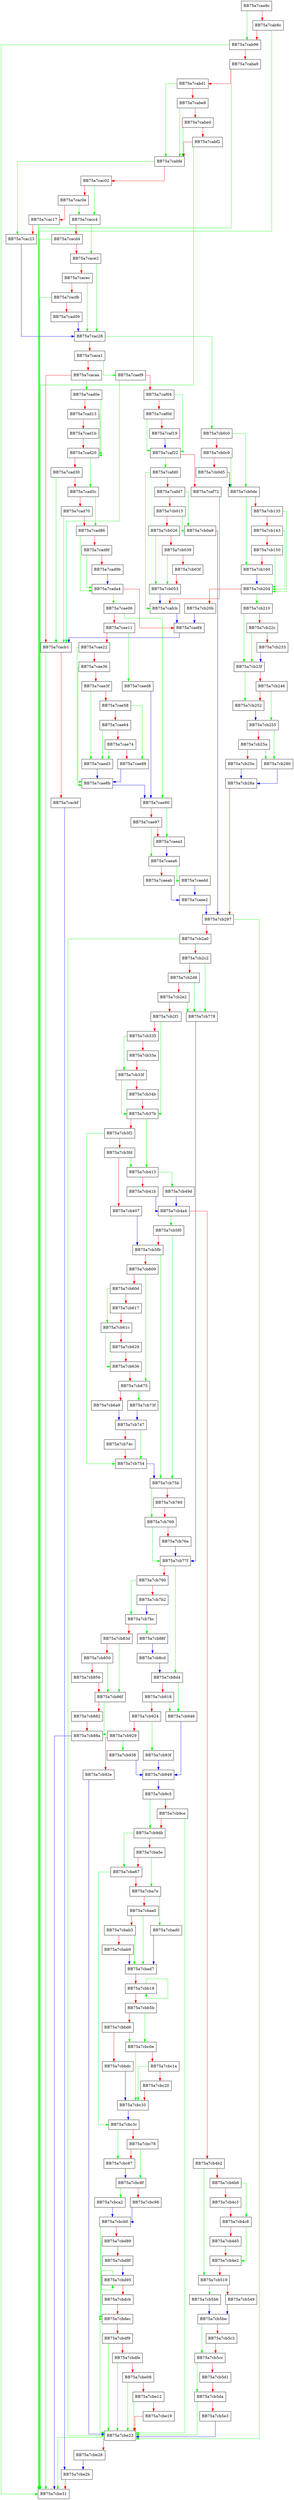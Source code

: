 digraph ProcessRuleOnImageConfig {
  node [shape="box"];
  graph [splines=ortho];
  BB75a7caa9c -> BB75a7cab96 [color="green"];
  BB75a7caa9c -> BB75a7cab8c [color="red"];
  BB75a7cab8c -> BB75a7cbe31 [color="green"];
  BB75a7cab8c -> BB75a7cab96 [color="red"];
  BB75a7cab96 -> BB75a7cbe31 [color="green"];
  BB75a7cab96 -> BB75a7caba9 [color="red"];
  BB75a7caba9 -> BB75a7cbe31 [color="green"];
  BB75a7caba9 -> BB75a7cabd1 [color="red"];
  BB75a7cabd1 -> BB75a7cabfe [color="green"];
  BB75a7cabd1 -> BB75a7cabe8 [color="red"];
  BB75a7cabe8 -> BB75a7cabfe [color="green"];
  BB75a7cabe8 -> BB75a7cabed [color="red"];
  BB75a7cabed -> BB75a7cabfe [color="green"];
  BB75a7cabed -> BB75a7cabf2 [color="red"];
  BB75a7cabf2 -> BB75a7cbe31 [color="green"];
  BB75a7cabf2 -> BB75a7cabfe [color="red"];
  BB75a7cabfe -> BB75a7cac23 [color="green"];
  BB75a7cabfe -> BB75a7cac02 [color="red"];
  BB75a7cac02 -> BB75a7cacc4 [color="green"];
  BB75a7cac02 -> BB75a7cac0e [color="red"];
  BB75a7cac0e -> BB75a7cacc4 [color="green"];
  BB75a7cac0e -> BB75a7cac17 [color="red"];
  BB75a7cac17 -> BB75a7cbe31 [color="green"];
  BB75a7cac17 -> BB75a7cac23 [color="red"];
  BB75a7cac23 -> BB75a7cac28 [color="blue"];
  BB75a7cac28 -> BB75a7cb0c0 [color="green"];
  BB75a7cac28 -> BB75a7caca1 [color="red"];
  BB75a7caca1 -> BB75a7caef9 [color="green"];
  BB75a7caca1 -> BB75a7cacaa [color="red"];
  BB75a7cacaa -> BB75a7cad0e [color="green"];
  BB75a7cacaa -> BB75a7cacb1 [color="red"];
  BB75a7cacb1 -> BB75a7cbe31 [color="green"];
  BB75a7cacb1 -> BB75a7cacbf [color="red"];
  BB75a7cacbf -> BB75a7cbe2b [color="blue"];
  BB75a7cacc4 -> BB75a7cace2 [color="green"];
  BB75a7cacc4 -> BB75a7cacd4 [color="red"];
  BB75a7cacd4 -> BB75a7cbe31 [color="green"];
  BB75a7cacd4 -> BB75a7cace2 [color="red"];
  BB75a7cace2 -> BB75a7cac28 [color="green"];
  BB75a7cace2 -> BB75a7cacec [color="red"];
  BB75a7cacec -> BB75a7cac28 [color="green"];
  BB75a7cacec -> BB75a7cacfb [color="red"];
  BB75a7cacfb -> BB75a7cbe31 [color="green"];
  BB75a7cacfb -> BB75a7cad09 [color="red"];
  BB75a7cad09 -> BB75a7cac28 [color="blue"];
  BB75a7cad0e -> BB75a7cad20 [color="green"];
  BB75a7cad0e -> BB75a7cad13 [color="red"];
  BB75a7cad13 -> BB75a7cad20 [color="green"];
  BB75a7cad13 -> BB75a7cad1b [color="red"];
  BB75a7cad1b -> BB75a7cad20 [color="red"];
  BB75a7cad20 -> BB75a7cad5c [color="green"];
  BB75a7cad20 -> BB75a7cad30 [color="red"];
  BB75a7cad30 -> BB75a7cacb1 [color="green"];
  BB75a7cad30 -> BB75a7cad5c [color="red"];
  BB75a7cad5c -> BB75a7cad86 [color="green"];
  BB75a7cad5c -> BB75a7cad70 [color="red"];
  BB75a7cad70 -> BB75a7cacb1 [color="green"];
  BB75a7cad70 -> BB75a7cad86 [color="red"];
  BB75a7cad86 -> BB75a7cada4 [color="green"];
  BB75a7cad86 -> BB75a7cad8f [color="red"];
  BB75a7cad8f -> BB75a7cada4 [color="green"];
  BB75a7cad8f -> BB75a7cad9b [color="red"];
  BB75a7cad9b -> BB75a7cada4 [color="blue"];
  BB75a7cada4 -> BB75a7cae06 [color="green"];
  BB75a7cada4 -> BB75a7cadf4 [color="red"];
  BB75a7cadf4 -> BB75a7cacb1 [color="blue"];
  BB75a7cae06 -> BB75a7cae90 [color="green"];
  BB75a7cae06 -> BB75a7cae11 [color="red"];
  BB75a7cae11 -> BB75a7caed8 [color="green"];
  BB75a7cae11 -> BB75a7cae22 [color="red"];
  BB75a7cae22 -> BB75a7cae8b [color="green"];
  BB75a7cae22 -> BB75a7cae36 [color="red"];
  BB75a7cae36 -> BB75a7cae8b [color="green"];
  BB75a7cae36 -> BB75a7cae3f [color="red"];
  BB75a7cae3f -> BB75a7caed3 [color="green"];
  BB75a7cae3f -> BB75a7cae58 [color="red"];
  BB75a7cae58 -> BB75a7cae88 [color="green"];
  BB75a7cae58 -> BB75a7cae64 [color="red"];
  BB75a7cae64 -> BB75a7caed3 [color="green"];
  BB75a7cae64 -> BB75a7cae74 [color="red"];
  BB75a7cae74 -> BB75a7caed3 [color="green"];
  BB75a7cae74 -> BB75a7cae88 [color="red"];
  BB75a7cae88 -> BB75a7cae8b [color="blue"];
  BB75a7cae8b -> BB75a7cae90 [color="blue"];
  BB75a7cae90 -> BB75a7caea3 [color="green"];
  BB75a7cae90 -> BB75a7cae97 [color="red"];
  BB75a7cae97 -> BB75a7caea6 [color="green"];
  BB75a7cae97 -> BB75a7caea3 [color="red"];
  BB75a7caea3 -> BB75a7caea6 [color="blue"];
  BB75a7caea6 -> BB75a7caedd [color="green"];
  BB75a7caea6 -> BB75a7caeab [color="red"];
  BB75a7caeab -> BB75a7caee2 [color="blue"];
  BB75a7caed3 -> BB75a7cae8b [color="blue"];
  BB75a7caed8 -> BB75a7cae90 [color="blue"];
  BB75a7caedd -> BB75a7caee2 [color="blue"];
  BB75a7caee2 -> BB75a7cb297 [color="blue"];
  BB75a7caef9 -> BB75a7cacb1 [color="green"];
  BB75a7caef9 -> BB75a7caf04 [color="red"];
  BB75a7caf04 -> BB75a7caf22 [color="green"];
  BB75a7caf04 -> BB75a7caf0d [color="red"];
  BB75a7caf0d -> BB75a7caf22 [color="green"];
  BB75a7caf0d -> BB75a7caf19 [color="red"];
  BB75a7caf19 -> BB75a7caf22 [color="blue"];
  BB75a7caf22 -> BB75a7cafd0 [color="green"];
  BB75a7caf22 -> BB75a7caf72 [color="red"];
  BB75a7caf72 -> BB75a7cafcb [color="red"];
  BB75a7cafcb -> BB75a7cadf4 [color="blue"];
  BB75a7cafd0 -> BB75a7cafcb [color="green"];
  BB75a7cafd0 -> BB75a7cafd7 [color="red"];
  BB75a7cafd7 -> BB75a7cb0a9 [color="green"];
  BB75a7cafd7 -> BB75a7cb015 [color="red"];
  BB75a7cb015 -> BB75a7cb0a9 [color="green"];
  BB75a7cb015 -> BB75a7cb026 [color="red"];
  BB75a7cb026 -> BB75a7cb053 [color="green"];
  BB75a7cb026 -> BB75a7cb039 [color="red"];
  BB75a7cb039 -> BB75a7cb053 [color="green"];
  BB75a7cb039 -> BB75a7cb03f [color="red"];
  BB75a7cb03f -> BB75a7cb053 [color="red"];
  BB75a7cb053 -> BB75a7cafcb [color="blue"];
  BB75a7cb0a9 -> BB75a7cb297 [color="blue"];
  BB75a7cb0c0 -> BB75a7cb0de [color="green"];
  BB75a7cb0c0 -> BB75a7cb0c9 [color="red"];
  BB75a7cb0c9 -> BB75a7cb0de [color="green"];
  BB75a7cb0c9 -> BB75a7cb0d5 [color="red"];
  BB75a7cb0d5 -> BB75a7cb0de [color="blue"];
  BB75a7cb0de -> BB75a7cb160 [color="green"];
  BB75a7cb0de -> BB75a7cb133 [color="red"];
  BB75a7cb133 -> BB75a7cb204 [color="green"];
  BB75a7cb133 -> BB75a7cb143 [color="red"];
  BB75a7cb143 -> BB75a7cb204 [color="green"];
  BB75a7cb143 -> BB75a7cb150 [color="red"];
  BB75a7cb150 -> BB75a7cb204 [color="green"];
  BB75a7cb150 -> BB75a7cb160 [color="red"];
  BB75a7cb160 -> BB75a7cb204 [color="blue"];
  BB75a7cb204 -> BB75a7cb210 [color="green"];
  BB75a7cb204 -> BB75a7cb20b [color="red"];
  BB75a7cb20b -> BB75a7cadf4 [color="blue"];
  BB75a7cb210 -> BB75a7cb23f [color="green"];
  BB75a7cb210 -> BB75a7cb22c [color="red"];
  BB75a7cb22c -> BB75a7cb23f [color="green"];
  BB75a7cb22c -> BB75a7cb233 [color="red"];
  BB75a7cb233 -> BB75a7cb23f [color="blue"];
  BB75a7cb23f -> BB75a7cb252 [color="green"];
  BB75a7cb23f -> BB75a7cb246 [color="red"];
  BB75a7cb246 -> BB75a7cb255 [color="green"];
  BB75a7cb246 -> BB75a7cb252 [color="red"];
  BB75a7cb252 -> BB75a7cb255 [color="blue"];
  BB75a7cb255 -> BB75a7cb280 [color="green"];
  BB75a7cb255 -> BB75a7cb25a [color="red"];
  BB75a7cb25a -> BB75a7cb280 [color="green"];
  BB75a7cb25a -> BB75a7cb25e [color="red"];
  BB75a7cb25e -> BB75a7cb28a [color="blue"];
  BB75a7cb280 -> BB75a7cb28a [color="blue"];
  BB75a7cb28a -> BB75a7cb297 [color="red"];
  BB75a7cb297 -> BB75a7cbe23 [color="green"];
  BB75a7cb297 -> BB75a7cb2a0 [color="red"];
  BB75a7cb2a0 -> BB75a7cbe23 [color="green"];
  BB75a7cb2a0 -> BB75a7cb2c2 [color="red"];
  BB75a7cb2c2 -> BB75a7cb778 [color="green"];
  BB75a7cb2c2 -> BB75a7cb2d8 [color="red"];
  BB75a7cb2d8 -> BB75a7cb778 [color="green"];
  BB75a7cb2d8 -> BB75a7cb2e2 [color="red"];
  BB75a7cb2e2 -> BB75a7cb778 [color="green"];
  BB75a7cb2e2 -> BB75a7cb2f1 [color="red"];
  BB75a7cb2f1 -> BB75a7cb37b [color="green"];
  BB75a7cb2f1 -> BB75a7cb335 [color="red"];
  BB75a7cb335 -> BB75a7cb33f [color="green"];
  BB75a7cb335 -> BB75a7cb33a [color="red"];
  BB75a7cb33a -> BB75a7cb33f [color="red"];
  BB75a7cb33f -> BB75a7cb37b [color="green"];
  BB75a7cb33f -> BB75a7cb34b [color="red"];
  BB75a7cb34b -> BB75a7cb37b [color="red"];
  BB75a7cb37b -> BB75a7cb413 [color="green"];
  BB75a7cb37b -> BB75a7cb3f2 [color="red"];
  BB75a7cb3f2 -> BB75a7cb754 [color="green"];
  BB75a7cb3f2 -> BB75a7cb3fd [color="red"];
  BB75a7cb3fd -> BB75a7cb413 [color="green"];
  BB75a7cb3fd -> BB75a7cb407 [color="red"];
  BB75a7cb407 -> BB75a7cb5fb [color="blue"];
  BB75a7cb413 -> BB75a7cb49d [color="green"];
  BB75a7cb413 -> BB75a7cb41b [color="red"];
  BB75a7cb41b -> BB75a7cb4a4 [color="blue"];
  BB75a7cb49d -> BB75a7cb4a4 [color="blue"];
  BB75a7cb4a4 -> BB75a7cb5f0 [color="green"];
  BB75a7cb4a4 -> BB75a7cb4b2 [color="red"];
  BB75a7cb4b2 -> BB75a7cb519 [color="green"];
  BB75a7cb4b2 -> BB75a7cb4b6 [color="red"];
  BB75a7cb4b6 -> BB75a7cb4c8 [color="green"];
  BB75a7cb4b6 -> BB75a7cb4c3 [color="red"];
  BB75a7cb4c3 -> BB75a7cb4c8 [color="red"];
  BB75a7cb4c8 -> BB75a7cb4e2 [color="green"];
  BB75a7cb4c8 -> BB75a7cb4d5 [color="red"];
  BB75a7cb4d5 -> BB75a7cb4e2 [color="red"];
  BB75a7cb4e2 -> BB75a7cb519 [color="red"];
  BB75a7cb519 -> BB75a7cb5b6 [color="green"];
  BB75a7cb519 -> BB75a7cb549 [color="red"];
  BB75a7cb549 -> BB75a7cb5be [color="blue"];
  BB75a7cb5b6 -> BB75a7cb5be [color="blue"];
  BB75a7cb5be -> BB75a7cb5cc [color="green"];
  BB75a7cb5be -> BB75a7cb5c3 [color="red"];
  BB75a7cb5c3 -> BB75a7cb5cc [color="red"];
  BB75a7cb5cc -> BB75a7cb5da [color="green"];
  BB75a7cb5cc -> BB75a7cb5d1 [color="red"];
  BB75a7cb5d1 -> BB75a7cb5da [color="red"];
  BB75a7cb5da -> BB75a7cbe23 [color="green"];
  BB75a7cb5da -> BB75a7cb5e3 [color="red"];
  BB75a7cb5e3 -> BB75a7cbe23 [color="blue"];
  BB75a7cb5f0 -> BB75a7cb75b [color="green"];
  BB75a7cb5f0 -> BB75a7cb5fb [color="red"];
  BB75a7cb5fb -> BB75a7cb75b [color="green"];
  BB75a7cb5fb -> BB75a7cb609 [color="red"];
  BB75a7cb609 -> BB75a7cb675 [color="green"];
  BB75a7cb609 -> BB75a7cb60d [color="red"];
  BB75a7cb60d -> BB75a7cb61c [color="green"];
  BB75a7cb60d -> BB75a7cb617 [color="red"];
  BB75a7cb617 -> BB75a7cb61c [color="red"];
  BB75a7cb61c -> BB75a7cb636 [color="green"];
  BB75a7cb61c -> BB75a7cb629 [color="red"];
  BB75a7cb629 -> BB75a7cb636 [color="red"];
  BB75a7cb636 -> BB75a7cb675 [color="red"];
  BB75a7cb675 -> BB75a7cb73f [color="green"];
  BB75a7cb675 -> BB75a7cb6a9 [color="red"];
  BB75a7cb6a9 -> BB75a7cb747 [color="blue"];
  BB75a7cb73f -> BB75a7cb747 [color="blue"];
  BB75a7cb747 -> BB75a7cb754 [color="green"];
  BB75a7cb747 -> BB75a7cb74c [color="red"];
  BB75a7cb74c -> BB75a7cb754 [color="red"];
  BB75a7cb754 -> BB75a7cb75b [color="blue"];
  BB75a7cb75b -> BB75a7cb769 [color="green"];
  BB75a7cb75b -> BB75a7cb760 [color="red"];
  BB75a7cb760 -> BB75a7cb769 [color="red"];
  BB75a7cb769 -> BB75a7cb77f [color="green"];
  BB75a7cb769 -> BB75a7cb76e [color="red"];
  BB75a7cb76e -> BB75a7cb77f [color="blue"];
  BB75a7cb778 -> BB75a7cb77f [color="blue"];
  BB75a7cb77f -> BB75a7cb8d4 [color="green"];
  BB75a7cb77f -> BB75a7cb790 [color="red"];
  BB75a7cb790 -> BB75a7cb7bc [color="green"];
  BB75a7cb790 -> BB75a7cb7b2 [color="red"];
  BB75a7cb7b2 -> BB75a7cb7bc [color="blue"];
  BB75a7cb7bc -> BB75a7cb88f [color="green"];
  BB75a7cb7bc -> BB75a7cb83d [color="red"];
  BB75a7cb83d -> BB75a7cb86f [color="green"];
  BB75a7cb83d -> BB75a7cb850 [color="red"];
  BB75a7cb850 -> BB75a7cb86f [color="green"];
  BB75a7cb850 -> BB75a7cb856 [color="red"];
  BB75a7cb856 -> BB75a7cb86f [color="red"];
  BB75a7cb86f -> BB75a7cb88a [color="green"];
  BB75a7cb86f -> BB75a7cb882 [color="red"];
  BB75a7cb882 -> BB75a7cb88a [color="red"];
  BB75a7cb88a -> BB75a7cbe31 [color="blue"];
  BB75a7cb88f -> BB75a7cb8cd [color="blue"];
  BB75a7cb8cd -> BB75a7cb8d4 [color="blue"];
  BB75a7cb8d4 -> BB75a7cb946 [color="green"];
  BB75a7cb8d4 -> BB75a7cb918 [color="red"];
  BB75a7cb918 -> BB75a7cb946 [color="green"];
  BB75a7cb918 -> BB75a7cb924 [color="red"];
  BB75a7cb924 -> BB75a7cb93f [color="green"];
  BB75a7cb924 -> BB75a7cb929 [color="red"];
  BB75a7cb929 -> BB75a7cb938 [color="green"];
  BB75a7cb929 -> BB75a7cb92e [color="red"];
  BB75a7cb92e -> BB75a7cbe23 [color="blue"];
  BB75a7cb938 -> BB75a7cb949 [color="blue"];
  BB75a7cb93f -> BB75a7cb949 [color="blue"];
  BB75a7cb946 -> BB75a7cb949 [color="blue"];
  BB75a7cb949 -> BB75a7cb9c5 [color="blue"];
  BB75a7cb9c5 -> BB75a7cb9db [color="green"];
  BB75a7cb9c5 -> BB75a7cb9ce [color="red"];
  BB75a7cb9ce -> BB75a7cbe23 [color="green"];
  BB75a7cb9ce -> BB75a7cb9db [color="red"];
  BB75a7cb9db -> BB75a7cba67 [color="green"];
  BB75a7cb9db -> BB75a7cba5e [color="red"];
  BB75a7cba5e -> BB75a7cba7e [color="green"];
  BB75a7cba5e -> BB75a7cba67 [color="red"];
  BB75a7cba67 -> BB75a7cbc3c [color="green"];
  BB75a7cba67 -> BB75a7cba7e [color="red"];
  BB75a7cba7e -> BB75a7cbad0 [color="green"];
  BB75a7cba7e -> BB75a7cbaa0 [color="red"];
  BB75a7cbaa0 -> BB75a7cbad7 [color="green"];
  BB75a7cbaa0 -> BB75a7cbab3 [color="red"];
  BB75a7cbab3 -> BB75a7cbad7 [color="green"];
  BB75a7cbab3 -> BB75a7cbab9 [color="red"];
  BB75a7cbab9 -> BB75a7cbad7 [color="blue"];
  BB75a7cbad0 -> BB75a7cbad7 [color="blue"];
  BB75a7cbad7 -> BB75a7cbb18 [color="red"];
  BB75a7cbb18 -> BB75a7cbb18 [color="green"];
  BB75a7cbb18 -> BB75a7cbb5b [color="red"];
  BB75a7cbb5b -> BB75a7cbc0e [color="green"];
  BB75a7cbb5b -> BB75a7cbbd6 [color="red"];
  BB75a7cbbd6 -> BB75a7cbc0e [color="green"];
  BB75a7cbbd6 -> BB75a7cbbdc [color="red"];
  BB75a7cbbdc -> BB75a7cbc35 [color="blue"];
  BB75a7cbc0e -> BB75a7cbc35 [color="green"];
  BB75a7cbc0e -> BB75a7cbc1a [color="red"];
  BB75a7cbc1a -> BB75a7cbc35 [color="green"];
  BB75a7cbc1a -> BB75a7cbc20 [color="red"];
  BB75a7cbc20 -> BB75a7cbc35 [color="red"];
  BB75a7cbc35 -> BB75a7cbc3c [color="blue"];
  BB75a7cbc3c -> BB75a7cbc87 [color="green"];
  BB75a7cbc3c -> BB75a7cbc78 [color="red"];
  BB75a7cbc78 -> BB75a7cbc8f [color="green"];
  BB75a7cbc78 -> BB75a7cbc87 [color="red"];
  BB75a7cbc87 -> BB75a7cbc8f [color="blue"];
  BB75a7cbc8f -> BB75a7cbca2 [color="green"];
  BB75a7cbc8f -> BB75a7cbc98 [color="red"];
  BB75a7cbc98 -> BB75a7cbcb0 [color="blue"];
  BB75a7cbca2 -> BB75a7cbcb0 [color="blue"];
  BB75a7cbcb0 -> BB75a7cbdec [color="green"];
  BB75a7cbcb0 -> BB75a7cbd89 [color="red"];
  BB75a7cbd89 -> BB75a7cbdec [color="green"];
  BB75a7cbd89 -> BB75a7cbd8f [color="red"];
  BB75a7cbd8f -> BB75a7cbd95 [color="blue"];
  BB75a7cbd95 -> BB75a7cbd95 [color="green"];
  BB75a7cbd95 -> BB75a7cbdcb [color="red"];
  BB75a7cbdcb -> BB75a7cbdec [color="red"];
  BB75a7cbdec -> BB75a7cbe23 [color="green"];
  BB75a7cbdec -> BB75a7cbdf9 [color="red"];
  BB75a7cbdf9 -> BB75a7cbe23 [color="green"];
  BB75a7cbdf9 -> BB75a7cbdfe [color="red"];
  BB75a7cbdfe -> BB75a7cbe23 [color="green"];
  BB75a7cbdfe -> BB75a7cbe08 [color="red"];
  BB75a7cbe08 -> BB75a7cbe23 [color="green"];
  BB75a7cbe08 -> BB75a7cbe12 [color="red"];
  BB75a7cbe12 -> BB75a7cbe23 [color="green"];
  BB75a7cbe12 -> BB75a7cbe19 [color="red"];
  BB75a7cbe19 -> BB75a7cbe23 [color="red"];
  BB75a7cbe23 -> BB75a7cbe31 [color="green"];
  BB75a7cbe23 -> BB75a7cbe28 [color="red"];
  BB75a7cbe28 -> BB75a7cbe2b [color="blue"];
  BB75a7cbe2b -> BB75a7cbe31 [color="red"];
}